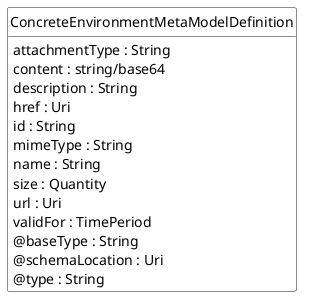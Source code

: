 @startuml
hide circle
hide methods
hide stereotype
show <<Enumeration>> stereotype
skinparam class {
   BackgroundColor<<Enumeration>> #E6F5F7
   BackgroundColor<<Ref>> #FFFFE0
   BackgroundColor<<Pivot>> #FFFFFFF
   BackgroundColor<<SimpleType>> #E2F0DA
   BackgroundColor #FCF2E3
}

class ConcreteEnvironmentMetaModelDefinition <<Pivot>> {
    attachmentType : String
    content : string/base64
    description : String
    href : Uri
    id : String
    mimeType : String
    name : String
    size : Quantity
    url : Uri
    validFor : TimePeriod
    @baseType : String
    @schemaLocation : Uri
    @type : String
}


@enduml